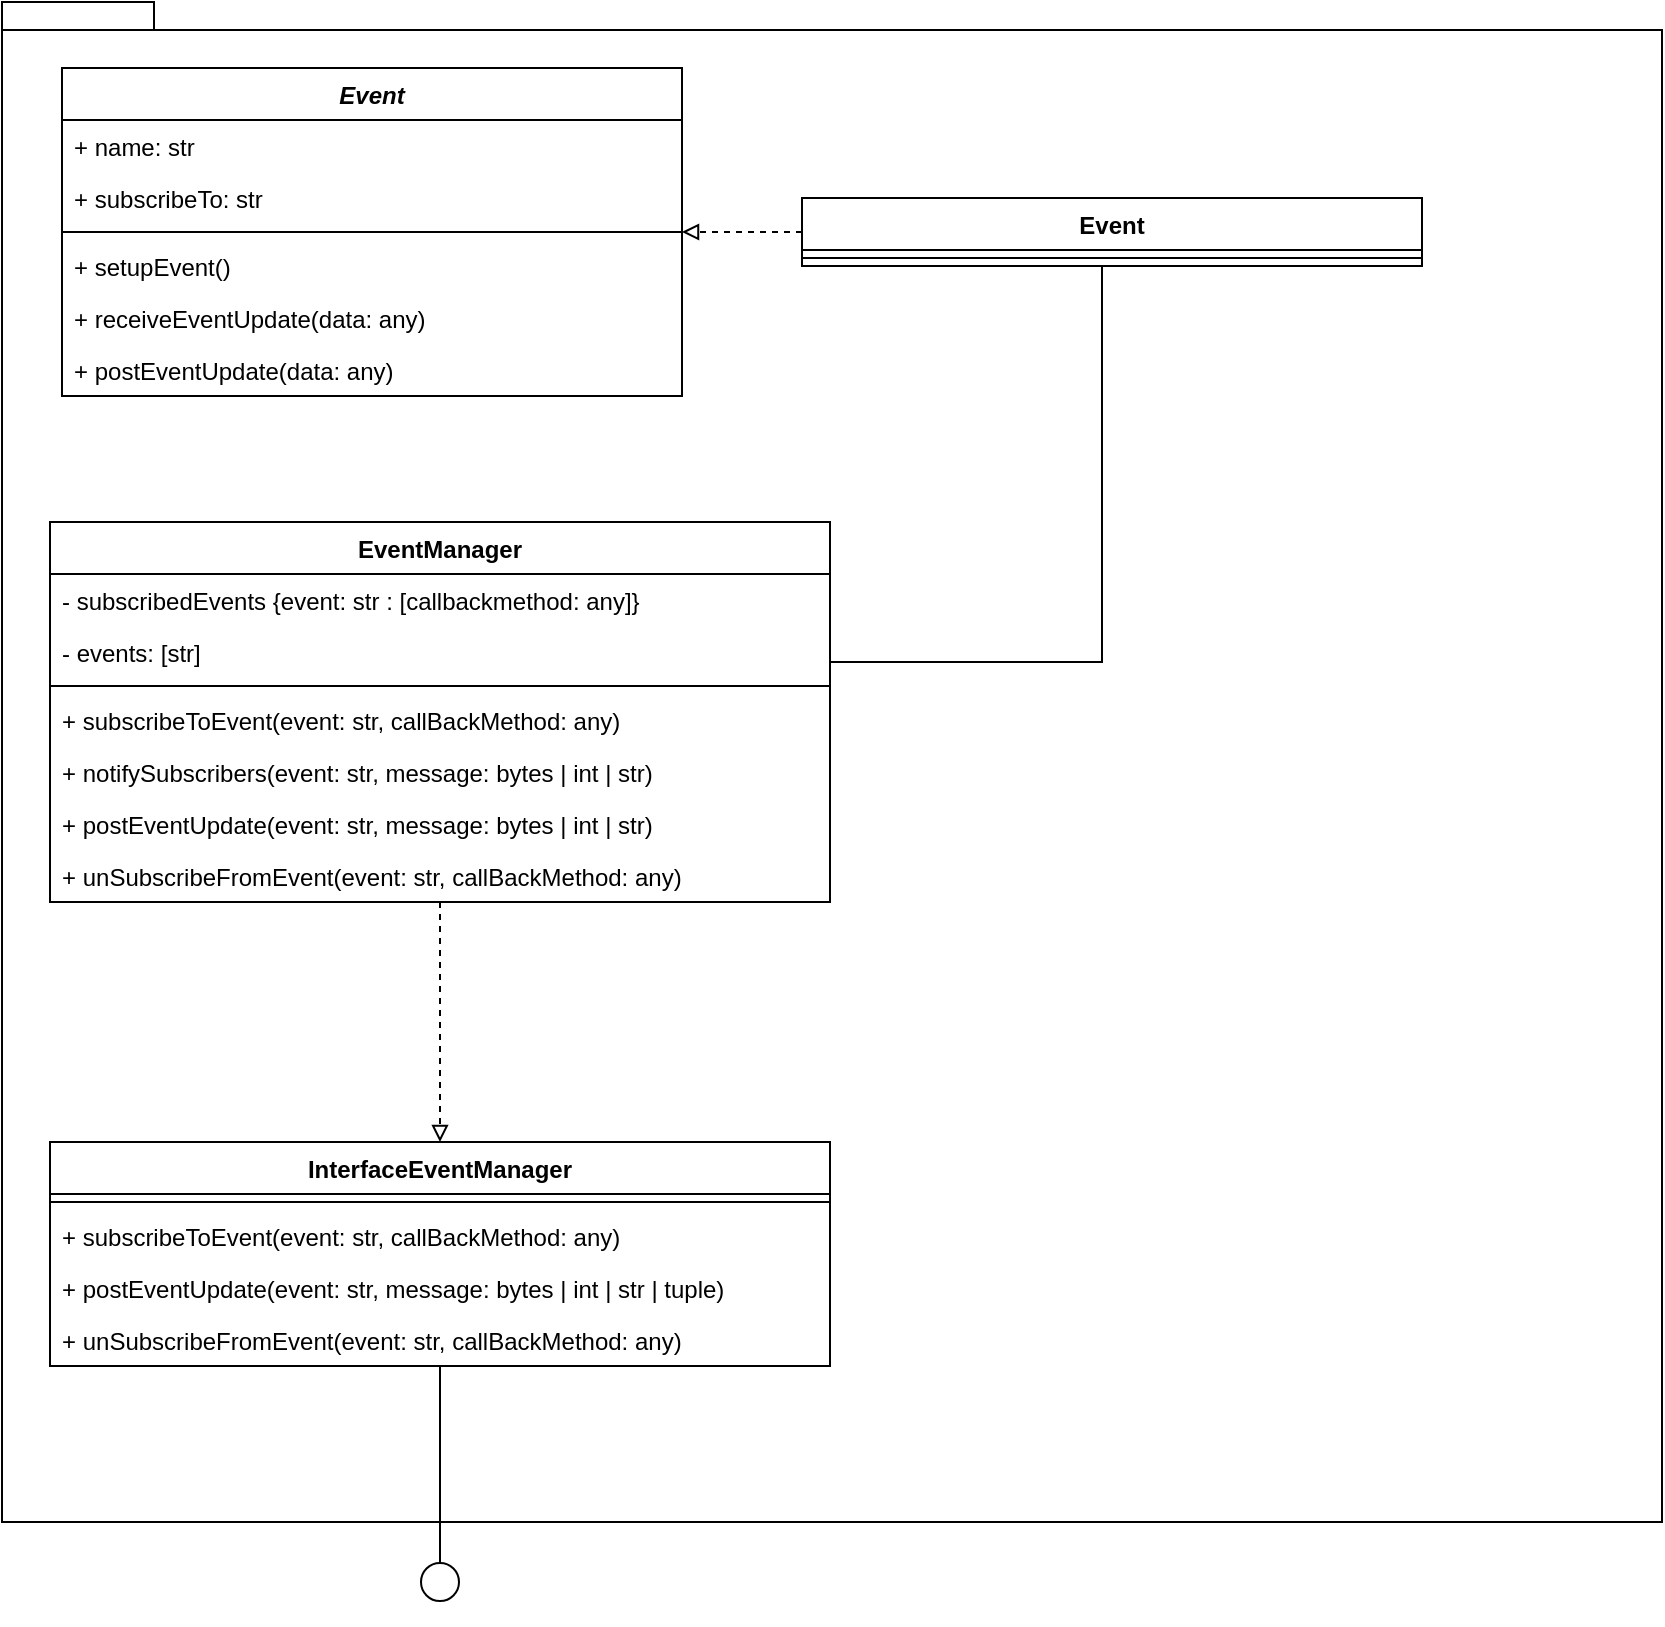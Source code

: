 <mxfile version="20.5.3" type="embed" pages="3"><diagram name="Seite-1" id="7ZUZYtHRUKzuWcFqMMXY"><mxGraphModel dx="341" dy="470" grid="1" gridSize="10" guides="1" tooltips="1" connect="1" arrows="1" fold="1" page="1" pageScale="1" pageWidth="827" pageHeight="1169" math="0" shadow="0"><root><mxCell id="0"/><mxCell id="1" parent="0"/><mxCell id="22" value="" style="group" parent="1" vertex="1" connectable="0"><mxGeometry y="10" width="830" height="760" as="geometry"/></mxCell><mxCell id="21" value="" style="shape=folder;fontStyle=1;spacingTop=10;tabWidth=40;tabHeight=14;tabPosition=left;html=1;" parent="22" vertex="1"><mxGeometry width="830" height="760" as="geometry"/></mxCell><mxCell id="GFcY7IKzWbNjV1WnlHu0-1" value="EventManager" style="swimlane;fontStyle=1;align=center;verticalAlign=top;childLayout=stackLayout;horizontal=1;startSize=26;horizontalStack=0;resizeParent=1;resizeParentMax=0;resizeLast=0;collapsible=1;marginBottom=0;whiteSpace=wrap;html=1;" parent="22" vertex="1"><mxGeometry x="24" y="260" width="390" height="190" as="geometry"/></mxCell><mxCell id="GFcY7IKzWbNjV1WnlHu0-2" value="- subscribedEvents {event: str : [callbackmethod: any]}" style="text;strokeColor=none;fillColor=none;align=left;verticalAlign=top;spacingLeft=4;spacingRight=4;overflow=hidden;rotatable=0;points=[[0,0.5],[1,0.5]];portConstraint=eastwest;whiteSpace=wrap;html=1;" parent="GFcY7IKzWbNjV1WnlHu0-1" vertex="1"><mxGeometry y="26" width="390" height="26" as="geometry"/></mxCell><mxCell id="dOF3lSpTHvbRu6WYmoov-10" value="- events: [str]" style="text;strokeColor=none;fillColor=none;align=left;verticalAlign=top;spacingLeft=4;spacingRight=4;overflow=hidden;rotatable=0;points=[[0,0.5],[1,0.5]];portConstraint=eastwest;whiteSpace=wrap;html=1;" parent="GFcY7IKzWbNjV1WnlHu0-1" vertex="1"><mxGeometry y="52" width="390" height="26" as="geometry"/></mxCell><mxCell id="GFcY7IKzWbNjV1WnlHu0-3" value="" style="line;strokeWidth=1;fillColor=none;align=left;verticalAlign=middle;spacingTop=-1;spacingLeft=3;spacingRight=3;rotatable=0;labelPosition=right;points=[];portConstraint=eastwest;strokeColor=inherit;" parent="GFcY7IKzWbNjV1WnlHu0-1" vertex="1"><mxGeometry y="78" width="390" height="8" as="geometry"/></mxCell><mxCell id="GFcY7IKzWbNjV1WnlHu0-4" value="+ subscribeToEvent(event: str, callBackMethod: any)" style="text;strokeColor=none;fillColor=none;align=left;verticalAlign=top;spacingLeft=4;spacingRight=4;overflow=hidden;rotatable=0;points=[[0,0.5],[1,0.5]];portConstraint=eastwest;whiteSpace=wrap;html=1;" parent="GFcY7IKzWbNjV1WnlHu0-1" vertex="1"><mxGeometry y="86" width="390" height="26" as="geometry"/></mxCell><mxCell id="GFcY7IKzWbNjV1WnlHu0-5" value="+ notifySubscribers(event: str, message: bytes | int | str)" style="text;strokeColor=none;fillColor=none;align=left;verticalAlign=top;spacingLeft=4;spacingRight=4;overflow=hidden;rotatable=0;points=[[0,0.5],[1,0.5]];portConstraint=eastwest;whiteSpace=wrap;html=1;" parent="GFcY7IKzWbNjV1WnlHu0-1" vertex="1"><mxGeometry y="112" width="390" height="26" as="geometry"/></mxCell><mxCell id="dOF3lSpTHvbRu6WYmoov-11" value="+ postEventUpdate(event: str, message: bytes | int | str)" style="text;strokeColor=none;fillColor=none;align=left;verticalAlign=top;spacingLeft=4;spacingRight=4;overflow=hidden;rotatable=0;points=[[0,0.5],[1,0.5]];portConstraint=eastwest;whiteSpace=wrap;html=1;" parent="GFcY7IKzWbNjV1WnlHu0-1" vertex="1"><mxGeometry y="138" width="390" height="26" as="geometry"/></mxCell><mxCell id="dOF3lSpTHvbRu6WYmoov-1" value="+ unSubscribeFromEvent(event: str, callBackMethod: any)" style="text;strokeColor=none;fillColor=none;align=left;verticalAlign=top;spacingLeft=4;spacingRight=4;overflow=hidden;rotatable=0;points=[[0,0.5],[1,0.5]];portConstraint=eastwest;whiteSpace=wrap;html=1;" parent="GFcY7IKzWbNjV1WnlHu0-1" vertex="1"><mxGeometry y="164" width="390" height="26" as="geometry"/></mxCell><mxCell id="dOF3lSpTHvbRu6WYmoov-2" value="InterfaceEventManager" style="swimlane;fontStyle=1;align=center;verticalAlign=top;childLayout=stackLayout;horizontal=1;startSize=26;horizontalStack=0;resizeParent=1;resizeParentMax=0;resizeLast=0;collapsible=1;marginBottom=0;whiteSpace=wrap;html=1;" parent="22" vertex="1"><mxGeometry x="24" y="570" width="390" height="112" as="geometry"/></mxCell><mxCell id="dOF3lSpTHvbRu6WYmoov-5" value="" style="line;strokeWidth=1;fillColor=none;align=left;verticalAlign=middle;spacingTop=-1;spacingLeft=3;spacingRight=3;rotatable=0;labelPosition=right;points=[];portConstraint=eastwest;strokeColor=inherit;" parent="dOF3lSpTHvbRu6WYmoov-2" vertex="1"><mxGeometry y="26" width="390" height="8" as="geometry"/></mxCell><mxCell id="dOF3lSpTHvbRu6WYmoov-6" value="+ subscribeToEvent(event: str, callBackMethod: any)" style="text;strokeColor=none;fillColor=none;align=left;verticalAlign=top;spacingLeft=4;spacingRight=4;overflow=hidden;rotatable=0;points=[[0,0.5],[1,0.5]];portConstraint=eastwest;whiteSpace=wrap;html=1;" parent="dOF3lSpTHvbRu6WYmoov-2" vertex="1"><mxGeometry y="34" width="390" height="26" as="geometry"/></mxCell><mxCell id="dOF3lSpTHvbRu6WYmoov-7" value="+ postEventUpdate(event: str, message: bytes | int | str | tuple)" style="text;strokeColor=none;fillColor=none;align=left;verticalAlign=top;spacingLeft=4;spacingRight=4;overflow=hidden;rotatable=0;points=[[0,0.5],[1,0.5]];portConstraint=eastwest;whiteSpace=wrap;html=1;" parent="dOF3lSpTHvbRu6WYmoov-2" vertex="1"><mxGeometry y="60" width="390" height="26" as="geometry"/></mxCell><mxCell id="dOF3lSpTHvbRu6WYmoov-9" value="+ unSubscribeFromEvent(event: str, callBackMethod: any)" style="text;strokeColor=none;fillColor=none;align=left;verticalAlign=top;spacingLeft=4;spacingRight=4;overflow=hidden;rotatable=0;points=[[0,0.5],[1,0.5]];portConstraint=eastwest;whiteSpace=wrap;html=1;" parent="dOF3lSpTHvbRu6WYmoov-2" vertex="1"><mxGeometry y="86" width="390" height="26" as="geometry"/></mxCell><mxCell id="20" style="edgeStyle=orthogonalEdgeStyle;rounded=0;orthogonalLoop=1;jettySize=auto;html=1;endArrow=block;endFill=0;dashed=1;" parent="22" source="GFcY7IKzWbNjV1WnlHu0-1" target="dOF3lSpTHvbRu6WYmoov-2" edge="1"><mxGeometry relative="1" as="geometry"/></mxCell><mxCell id="2" value="Event" style="swimlane;fontStyle=3;align=center;verticalAlign=top;childLayout=stackLayout;horizontal=1;startSize=26;horizontalStack=0;resizeParent=1;resizeParentMax=0;resizeLast=0;collapsible=1;marginBottom=0;" parent="22" vertex="1"><mxGeometry x="30" y="33" width="310" height="164" as="geometry"/></mxCell><mxCell id="3" value="+ name: str" style="text;strokeColor=none;fillColor=none;align=left;verticalAlign=top;spacingLeft=4;spacingRight=4;overflow=hidden;rotatable=0;points=[[0,0.5],[1,0.5]];portConstraint=eastwest;" parent="2" vertex="1"><mxGeometry y="26" width="310" height="26" as="geometry"/></mxCell><mxCell id="6" value="+ subscribeTo: str" style="text;strokeColor=none;fillColor=none;align=left;verticalAlign=top;spacingLeft=4;spacingRight=4;overflow=hidden;rotatable=0;points=[[0,0.5],[1,0.5]];portConstraint=eastwest;" parent="2" vertex="1"><mxGeometry y="52" width="310" height="26" as="geometry"/></mxCell><mxCell id="4" value="" style="line;strokeWidth=1;fillColor=none;align=left;verticalAlign=middle;spacingTop=-1;spacingLeft=3;spacingRight=3;rotatable=0;labelPosition=right;points=[];portConstraint=eastwest;strokeColor=inherit;" parent="2" vertex="1"><mxGeometry y="78" width="310" height="8" as="geometry"/></mxCell><mxCell id="5" value="+ setupEvent()" style="text;strokeColor=none;fillColor=none;align=left;verticalAlign=top;spacingLeft=4;spacingRight=4;overflow=hidden;rotatable=0;points=[[0,0.5],[1,0.5]];portConstraint=eastwest;" parent="2" vertex="1"><mxGeometry y="86" width="310" height="26" as="geometry"/></mxCell><mxCell id="8" value="+ receiveEventUpdate(data: any)" style="text;strokeColor=none;fillColor=none;align=left;verticalAlign=top;spacingLeft=4;spacingRight=4;overflow=hidden;rotatable=0;points=[[0,0.5],[1,0.5]];portConstraint=eastwest;" parent="2" vertex="1"><mxGeometry y="112" width="310" height="26" as="geometry"/></mxCell><mxCell id="9" value="+ postEventUpdate(data: any)" style="text;strokeColor=none;fillColor=none;align=left;verticalAlign=top;spacingLeft=4;spacingRight=4;overflow=hidden;rotatable=0;points=[[0,0.5],[1,0.5]];portConstraint=eastwest;" parent="2" vertex="1"><mxGeometry y="138" width="310" height="26" as="geometry"/></mxCell><mxCell id="18" style="edgeStyle=orthogonalEdgeStyle;rounded=0;orthogonalLoop=1;jettySize=auto;html=1;dashed=1;endArrow=block;endFill=0;" parent="22" source="10" target="2" edge="1"><mxGeometry relative="1" as="geometry"/></mxCell><mxCell id="19" style="edgeStyle=orthogonalEdgeStyle;rounded=0;orthogonalLoop=1;jettySize=auto;html=1;endArrow=none;endFill=0;" parent="22" source="10" target="GFcY7IKzWbNjV1WnlHu0-1" edge="1"><mxGeometry relative="1" as="geometry"><Array as="points"><mxPoint x="550" y="330"/></Array></mxGeometry></mxCell><mxCell id="10" value="Event" style="swimlane;fontStyle=1;align=center;verticalAlign=top;childLayout=stackLayout;horizontal=1;startSize=26;horizontalStack=0;resizeParent=1;resizeParentMax=0;resizeLast=0;collapsible=1;marginBottom=0;" parent="22" vertex="1"><mxGeometry x="400" y="98" width="310" height="34" as="geometry"/></mxCell><mxCell id="14" value="" style="line;strokeWidth=1;fillColor=none;align=left;verticalAlign=middle;spacingTop=-1;spacingLeft=3;spacingRight=3;rotatable=0;labelPosition=right;points=[];portConstraint=eastwest;strokeColor=inherit;" parent="10" vertex="1"><mxGeometry y="26" width="310" height="8" as="geometry"/></mxCell><mxCell id="23" value="" style="html=1;verticalAlign=bottom;labelBackgroundColor=none;endArrow=oval;endFill=0;endSize=19;rounded=0;startSize=13;" edge="1" parent="1" source="dOF3lSpTHvbRu6WYmoov-2"><mxGeometry width="160" relative="1" as="geometry"><mxPoint x="140" y="920" as="sourcePoint"/><mxPoint x="219" y="800" as="targetPoint"/></mxGeometry></mxCell></root></mxGraphModel></diagram><diagram id="btIUBb9ST2W-hov0oFFY" name="Seite-2"><mxGraphModel dx="1801" dy="981" grid="1" gridSize="10" guides="1" tooltips="1" connect="1" arrows="1" fold="1" page="1" pageScale="1" pageWidth="827" pageHeight="1169" math="0" shadow="0"><root><mxCell id="0"/><mxCell id="1" parent="0"/><mxCell id="rb1qi1Ub92qIxMU3mjt_-1" value="process" style="rounded=0;whiteSpace=wrap;html=1;" parent="1" vertex="1"><mxGeometry x="707" y="230" width="120" height="60" as="geometry"/></mxCell><mxCell id="rb1qi1Ub92qIxMU3mjt_-2" value="eventmanager" style="rounded=0;whiteSpace=wrap;html=1;" parent="1" vertex="1"><mxGeometry x="350" y="230" width="120" height="60" as="geometry"/></mxCell><mxCell id="rb1qi1Ub92qIxMU3mjt_-3" value="event" style="text;html=1;strokeColor=none;fillColor=none;align=center;verticalAlign=middle;whiteSpace=wrap;rounded=0;" parent="1" vertex="1"><mxGeometry x="460" y="180" width="60" height="30" as="geometry"/></mxCell><mxCell id="rb1qi1Ub92qIxMU3mjt_-5" style="edgeStyle=orthogonalEdgeStyle;rounded=0;orthogonalLoop=1;jettySize=auto;html=1;" parent="1" source="rb1qi1Ub92qIxMU3mjt_-4" target="rb1qi1Ub92qIxMU3mjt_-1" edge="1"><mxGeometry relative="1" as="geometry"/></mxCell><mxCell id="rb1qi1Ub92qIxMU3mjt_-4" value="queue" style="text;html=1;strokeColor=none;fillColor=none;align=center;verticalAlign=middle;whiteSpace=wrap;rounded=0;" parent="1" vertex="1"><mxGeometry x="460" y="110" width="60" height="30" as="geometry"/></mxCell><mxCell id="rb1qi1Ub92qIxMU3mjt_-6" value="calbback" style="text;html=1;strokeColor=none;fillColor=none;align=center;verticalAlign=middle;whiteSpace=wrap;rounded=0;" parent="1" vertex="1"><mxGeometry x="707" y="230" width="60" height="30" as="geometry"/></mxCell><mxCell id="rb1qi1Ub92qIxMU3mjt_-8" value="eventFlag" style="rounded=0;whiteSpace=wrap;html=1;" parent="1" vertex="1"><mxGeometry x="354" y="570" width="120" height="60" as="geometry"/></mxCell><mxCell id="rb1qi1Ub92qIxMU3mjt_-9" value="EventReceiver" style="swimlane;fontStyle=1;align=center;verticalAlign=top;childLayout=stackLayout;horizontal=1;startSize=26;horizontalStack=0;resizeParent=1;resizeParentMax=0;resizeLast=0;collapsible=1;marginBottom=0;whiteSpace=wrap;html=1;" parent="1" vertex="1"><mxGeometry x="334" y="710" width="160" height="86" as="geometry"/></mxCell><mxCell id="rb1qi1Ub92qIxMU3mjt_-10" value="- event: str" style="text;strokeColor=none;fillColor=none;align=left;verticalAlign=top;spacingLeft=4;spacingRight=4;overflow=hidden;rotatable=0;points=[[0,0.5],[1,0.5]];portConstraint=eastwest;whiteSpace=wrap;html=1;" parent="rb1qi1Ub92qIxMU3mjt_-9" vertex="1"><mxGeometry y="26" width="160" height="26" as="geometry"/></mxCell><mxCell id="rb1qi1Ub92qIxMU3mjt_-11" value="" style="line;strokeWidth=1;fillColor=none;align=left;verticalAlign=middle;spacingTop=-1;spacingLeft=3;spacingRight=3;rotatable=0;labelPosition=right;points=[];portConstraint=eastwest;strokeColor=inherit;" parent="rb1qi1Ub92qIxMU3mjt_-9" vertex="1"><mxGeometry y="52" width="160" height="8" as="geometry"/></mxCell><mxCell id="rb1qi1Ub92qIxMU3mjt_-12" value="+ waitForEventStatus()" style="text;strokeColor=none;fillColor=none;align=left;verticalAlign=top;spacingLeft=4;spacingRight=4;overflow=hidden;rotatable=0;points=[[0,0.5],[1,0.5]];portConstraint=eastwest;whiteSpace=wrap;html=1;" parent="rb1qi1Ub92qIxMU3mjt_-9" vertex="1"><mxGeometry y="60" width="160" height="26" as="geometry"/></mxCell></root></mxGraphModel></diagram><diagram id="z17AMcaXM_cru1ggDGxc" name="Page-3"><mxGraphModel dx="651" dy="981" grid="1" gridSize="10" guides="1" tooltips="1" connect="1" arrows="1" fold="1" page="1" pageScale="1" pageWidth="850" pageHeight="1100" math="0" shadow="0"><root><mxCell id="0"/><mxCell id="1" parent="0"/><mxCell id="F0CPmGdBVmEbcWeIkR8R-25" style="edgeStyle=orthogonalEdgeStyle;rounded=0;orthogonalLoop=1;jettySize=auto;html=1;dashed=1;endArrow=block;endFill=0;" edge="1" parent="1" source="TgJ5tQeQM4i55mqLwQk7-1" target="F0CPmGdBVmEbcWeIkR8R-22"><mxGeometry relative="1" as="geometry"/></mxCell><mxCell id="F0CPmGdBVmEbcWeIkR8R-30" style="edgeStyle=orthogonalEdgeStyle;rounded=0;orthogonalLoop=1;jettySize=auto;html=1;endArrow=none;endFill=0;" edge="1" parent="1" source="TgJ5tQeQM4i55mqLwQk7-1" target="F0CPmGdBVmEbcWeIkR8R-4"><mxGeometry relative="1" as="geometry"><Array as="points"><mxPoint x="150" y="590"/></Array></mxGeometry></mxCell><mxCell id="F0CPmGdBVmEbcWeIkR8R-34" value="&lt;span style=&quot;font-size: 12px;&quot;&gt;process-object shall include:&lt;/span&gt;&lt;br style=&quot;font-size: 12px;&quot;&gt;&lt;span style=&quot;font-size: 12px;&quot;&gt;parentPipe, eventName, callbackMethod&lt;/span&gt;" style="edgeLabel;html=1;align=center;verticalAlign=middle;resizable=0;points=[];" vertex="1" connectable="0" parent="F0CPmGdBVmEbcWeIkR8R-30"><mxGeometry x="-0.423" y="-1" relative="1" as="geometry"><mxPoint y="-61" as="offset"/></mxGeometry></mxCell><mxCell id="F0CPmGdBVmEbcWeIkR8R-35" value="eventUpdate:&lt;br&gt;(callbackMethod, message)" style="edgeLabel;html=1;align=center;verticalAlign=middle;resizable=0;points=[];" vertex="1" connectable="0" parent="F0CPmGdBVmEbcWeIkR8R-30"><mxGeometry x="0.71" y="-1" relative="1" as="geometry"><mxPoint x="-34" as="offset"/></mxGeometry></mxCell><mxCell id="TgJ5tQeQM4i55mqLwQk7-1" value="EventManager" style="swimlane;fontStyle=1;align=center;verticalAlign=top;childLayout=stackLayout;horizontal=1;startSize=26;horizontalStack=0;resizeParent=1;resizeParentMax=0;resizeLast=0;collapsible=1;marginBottom=0;" parent="1" vertex="1"><mxGeometry x="10" y="328" width="280" height="112" as="geometry"/></mxCell><mxCell id="F0CPmGdBVmEbcWeIkR8R-31" value="- registeredProcesses: {event: str: [process]}" style="text;strokeColor=none;fillColor=none;align=left;verticalAlign=top;spacingLeft=4;spacingRight=4;overflow=hidden;rotatable=0;points=[[0,0.5],[1,0.5]];portConstraint=eastwest;" vertex="1" parent="TgJ5tQeQM4i55mqLwQk7-1"><mxGeometry y="26" width="280" height="26" as="geometry"/></mxCell><mxCell id="TgJ5tQeQM4i55mqLwQk7-3" value="" style="line;strokeWidth=1;fillColor=none;align=left;verticalAlign=middle;spacingTop=-1;spacingLeft=3;spacingRight=3;rotatable=0;labelPosition=right;points=[];portConstraint=eastwest;strokeColor=inherit;" parent="TgJ5tQeQM4i55mqLwQk7-1" vertex="1"><mxGeometry y="52" width="280" height="8" as="geometry"/></mxCell><mxCell id="TgJ5tQeQM4i55mqLwQk7-4" value="+ registerProcess(process:InterfaceEventProcess)" style="text;strokeColor=none;fillColor=none;align=left;verticalAlign=top;spacingLeft=4;spacingRight=4;overflow=hidden;rotatable=0;points=[[0,0.5],[1,0.5]];portConstraint=eastwest;" parent="TgJ5tQeQM4i55mqLwQk7-1" vertex="1"><mxGeometry y="60" width="280" height="26" as="geometry"/></mxCell><mxCell id="F0CPmGdBVmEbcWeIkR8R-32" value="+ notifyProcess(process:InterfaceEventProcess)" style="text;strokeColor=none;fillColor=none;align=left;verticalAlign=top;spacingLeft=4;spacingRight=4;overflow=hidden;rotatable=0;points=[[0,0.5],[1,0.5]];portConstraint=eastwest;" vertex="1" parent="TgJ5tQeQM4i55mqLwQk7-1"><mxGeometry y="86" width="280" height="26" as="geometry"/></mxCell><mxCell id="TgJ5tQeQM4i55mqLwQk7-5" value="InterfaceEventProcess" style="swimlane;fontStyle=3;align=center;verticalAlign=top;childLayout=stackLayout;horizontal=1;startSize=26;horizontalStack=0;resizeParent=1;resizeParentMax=0;resizeLast=0;collapsible=1;marginBottom=0;" parent="1" vertex="1"><mxGeometry x="310" y="120" width="220" height="216" as="geometry"/></mxCell><mxCell id="TgJ5tQeQM4i55mqLwQk7-6" value="+ event: str" style="text;strokeColor=none;fillColor=none;align=left;verticalAlign=top;spacingLeft=4;spacingRight=4;overflow=hidden;rotatable=0;points=[[0,0.5],[1,0.5]];portConstraint=eastwest;" parent="TgJ5tQeQM4i55mqLwQk7-5" vertex="1"><mxGeometry y="26" width="220" height="26" as="geometry"/></mxCell><mxCell id="F0CPmGdBVmEbcWeIkR8R-1" value="+ callbackMethod: any" style="text;strokeColor=none;fillColor=none;align=left;verticalAlign=top;spacingLeft=4;spacingRight=4;overflow=hidden;rotatable=0;points=[[0,0.5],[1,0.5]];portConstraint=eastwest;" vertex="1" parent="TgJ5tQeQM4i55mqLwQk7-5"><mxGeometry y="52" width="220" height="26" as="geometry"/></mxCell><mxCell id="F0CPmGdBVmEbcWeIkR8R-2" value="+ parentPipe: multiprocessing.Pipe" style="text;strokeColor=none;fillColor=none;align=left;verticalAlign=top;spacingLeft=4;spacingRight=4;overflow=hidden;rotatable=0;points=[[0,0.5],[1,0.5]];portConstraint=eastwest;" vertex="1" parent="TgJ5tQeQM4i55mqLwQk7-5"><mxGeometry y="78" width="220" height="26" as="geometry"/></mxCell><mxCell id="TgJ5tQeQM4i55mqLwQk7-7" value="" style="line;strokeWidth=1;fillColor=none;align=left;verticalAlign=middle;spacingTop=-1;spacingLeft=3;spacingRight=3;rotatable=0;labelPosition=right;points=[];portConstraint=eastwest;strokeColor=inherit;" parent="TgJ5tQeQM4i55mqLwQk7-5" vertex="1"><mxGeometry y="104" width="220" height="8" as="geometry"/></mxCell><mxCell id="F0CPmGdBVmEbcWeIkR8R-14" value="+ createPipe" style="text;strokeColor=none;fillColor=none;align=left;verticalAlign=top;spacingLeft=4;spacingRight=4;overflow=hidden;rotatable=0;points=[[0,0.5],[1,0.5]];portConstraint=eastwest;" vertex="1" parent="TgJ5tQeQM4i55mqLwQk7-5"><mxGeometry y="112" width="220" height="26" as="geometry"/></mxCell><mxCell id="F0CPmGdBVmEbcWeIkR8R-16" value="+ async waitForEventStatus(childPipe)" style="text;strokeColor=none;fillColor=none;align=left;verticalAlign=top;spacingLeft=4;spacingRight=4;overflow=hidden;rotatable=0;points=[[0,0.5],[1,0.5]];portConstraint=eastwest;" vertex="1" parent="TgJ5tQeQM4i55mqLwQk7-5"><mxGeometry y="138" width="220" height="26" as="geometry"/></mxCell><mxCell id="F0CPmGdBVmEbcWeIkR8R-15" value="+ startEventProcess(mainMethod)" style="text;strokeColor=none;fillColor=none;align=left;verticalAlign=top;spacingLeft=4;spacingRight=4;overflow=hidden;rotatable=0;points=[[0,0.5],[1,0.5]];portConstraint=eastwest;" vertex="1" parent="TgJ5tQeQM4i55mqLwQk7-5"><mxGeometry y="164" width="220" height="26" as="geometry"/></mxCell><mxCell id="F0CPmGdBVmEbcWeIkR8R-17" value="+ closeEventProcess()" style="text;strokeColor=none;fillColor=none;align=left;verticalAlign=top;spacingLeft=4;spacingRight=4;overflow=hidden;rotatable=0;points=[[0,0.5],[1,0.5]];portConstraint=eastwest;" vertex="1" parent="TgJ5tQeQM4i55mqLwQk7-5"><mxGeometry y="190" width="220" height="26" as="geometry"/></mxCell><mxCell id="F0CPmGdBVmEbcWeIkR8R-8" style="edgeStyle=orthogonalEdgeStyle;rounded=0;orthogonalLoop=1;jettySize=auto;html=1;dashed=1;endArrow=block;endFill=0;" edge="1" parent="1" source="F0CPmGdBVmEbcWeIkR8R-4" target="TgJ5tQeQM4i55mqLwQk7-5"><mxGeometry relative="1" as="geometry"/></mxCell><mxCell id="F0CPmGdBVmEbcWeIkR8R-4" value="ConcreteEventProcess" style="swimlane;fontStyle=1;align=center;verticalAlign=top;childLayout=stackLayout;horizontal=1;startSize=26;horizontalStack=0;resizeParent=1;resizeParentMax=0;resizeLast=0;collapsible=1;marginBottom=0;" vertex="1" parent="1"><mxGeometry x="308.75" y="403" width="222.5" height="268" as="geometry"/></mxCell><mxCell id="F0CPmGdBVmEbcWeIkR8R-9" value="+ event: str" style="text;strokeColor=none;fillColor=none;align=left;verticalAlign=top;spacingLeft=4;spacingRight=4;overflow=hidden;rotatable=0;points=[[0,0.5],[1,0.5]];portConstraint=eastwest;" vertex="1" parent="F0CPmGdBVmEbcWeIkR8R-4"><mxGeometry y="26" width="222.5" height="26" as="geometry"/></mxCell><mxCell id="F0CPmGdBVmEbcWeIkR8R-10" value="+ mainMethod: any" style="text;strokeColor=none;fillColor=none;align=left;verticalAlign=top;spacingLeft=4;spacingRight=4;overflow=hidden;rotatable=0;points=[[0,0.5],[1,0.5]];portConstraint=eastwest;" vertex="1" parent="F0CPmGdBVmEbcWeIkR8R-4"><mxGeometry y="52" width="222.5" height="26" as="geometry"/></mxCell><mxCell id="F0CPmGdBVmEbcWeIkR8R-13" value="+ childPipe: multiproccessing.Pipe" style="text;strokeColor=none;fillColor=none;align=left;verticalAlign=top;spacingLeft=4;spacingRight=4;overflow=hidden;rotatable=0;points=[[0,0.5],[1,0.5]];portConstraint=eastwest;" vertex="1" parent="F0CPmGdBVmEbcWeIkR8R-4"><mxGeometry y="78" width="222.5" height="26" as="geometry"/></mxCell><mxCell id="F0CPmGdBVmEbcWeIkR8R-12" value="+ parentPipe: multiprocessing.Pipe" style="text;strokeColor=none;fillColor=none;align=left;verticalAlign=top;spacingLeft=4;spacingRight=4;overflow=hidden;rotatable=0;points=[[0,0.5],[1,0.5]];portConstraint=eastwest;" vertex="1" parent="F0CPmGdBVmEbcWeIkR8R-4"><mxGeometry y="104" width="222.5" height="26" as="geometry"/></mxCell><mxCell id="F0CPmGdBVmEbcWeIkR8R-11" value="+ callbackMethod: any" style="text;strokeColor=none;fillColor=none;align=left;verticalAlign=top;spacingLeft=4;spacingRight=4;overflow=hidden;rotatable=0;points=[[0,0.5],[1,0.5]];portConstraint=eastwest;" vertex="1" parent="F0CPmGdBVmEbcWeIkR8R-4"><mxGeometry y="130" width="222.5" height="26" as="geometry"/></mxCell><mxCell id="F0CPmGdBVmEbcWeIkR8R-6" value="" style="line;strokeWidth=1;fillColor=none;align=left;verticalAlign=middle;spacingTop=-1;spacingLeft=3;spacingRight=3;rotatable=0;labelPosition=right;points=[];portConstraint=eastwest;strokeColor=inherit;" vertex="1" parent="F0CPmGdBVmEbcWeIkR8R-4"><mxGeometry y="156" width="222.5" height="8" as="geometry"/></mxCell><mxCell id="F0CPmGdBVmEbcWeIkR8R-18" value="+ createPipe" style="text;strokeColor=none;fillColor=none;align=left;verticalAlign=top;spacingLeft=4;spacingRight=4;overflow=hidden;rotatable=0;points=[[0,0.5],[1,0.5]];portConstraint=eastwest;" vertex="1" parent="F0CPmGdBVmEbcWeIkR8R-4"><mxGeometry y="164" width="222.5" height="26" as="geometry"/></mxCell><mxCell id="F0CPmGdBVmEbcWeIkR8R-19" value="+ async waitForEventStatus(childPipe)" style="text;strokeColor=none;fillColor=none;align=left;verticalAlign=top;spacingLeft=4;spacingRight=4;overflow=hidden;rotatable=0;points=[[0,0.5],[1,0.5]];portConstraint=eastwest;" vertex="1" parent="F0CPmGdBVmEbcWeIkR8R-4"><mxGeometry y="190" width="222.5" height="26" as="geometry"/></mxCell><mxCell id="F0CPmGdBVmEbcWeIkR8R-20" value="+ startEventProcess(mainMethod)" style="text;strokeColor=none;fillColor=none;align=left;verticalAlign=top;spacingLeft=4;spacingRight=4;overflow=hidden;rotatable=0;points=[[0,0.5],[1,0.5]];portConstraint=eastwest;" vertex="1" parent="F0CPmGdBVmEbcWeIkR8R-4"><mxGeometry y="216" width="222.5" height="26" as="geometry"/></mxCell><mxCell id="F0CPmGdBVmEbcWeIkR8R-21" value="+ closeEventProcess()" style="text;strokeColor=none;fillColor=none;align=left;verticalAlign=top;spacingLeft=4;spacingRight=4;overflow=hidden;rotatable=0;points=[[0,0.5],[1,0.5]];portConstraint=eastwest;" vertex="1" parent="F0CPmGdBVmEbcWeIkR8R-4"><mxGeometry y="242" width="222.5" height="26" as="geometry"/></mxCell><mxCell id="F0CPmGdBVmEbcWeIkR8R-22" value="InterfaceEventManager" style="swimlane;fontStyle=3;align=center;verticalAlign=top;childLayout=stackLayout;horizontal=1;startSize=26;horizontalStack=0;resizeParent=1;resizeParentMax=0;resizeLast=0;collapsible=1;marginBottom=0;" vertex="1" parent="1"><mxGeometry x="70" y="120" width="160" height="60" as="geometry"/></mxCell><mxCell id="F0CPmGdBVmEbcWeIkR8R-23" value="" style="line;strokeWidth=1;fillColor=none;align=left;verticalAlign=middle;spacingTop=-1;spacingLeft=3;spacingRight=3;rotatable=0;labelPosition=right;points=[];portConstraint=eastwest;strokeColor=inherit;" vertex="1" parent="F0CPmGdBVmEbcWeIkR8R-22"><mxGeometry y="26" width="160" height="8" as="geometry"/></mxCell><mxCell id="F0CPmGdBVmEbcWeIkR8R-24" value="+ registerProcess(process)" style="text;strokeColor=none;fillColor=none;align=left;verticalAlign=top;spacingLeft=4;spacingRight=4;overflow=hidden;rotatable=0;points=[[0,0.5],[1,0.5]];portConstraint=eastwest;" vertex="1" parent="F0CPmGdBVmEbcWeIkR8R-22"><mxGeometry y="34" width="160" height="26" as="geometry"/></mxCell></root></mxGraphModel></diagram></mxfile>